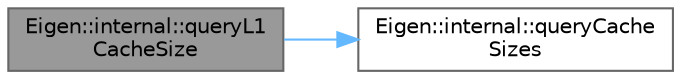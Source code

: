 digraph "Eigen::internal::queryL1CacheSize"
{
 // LATEX_PDF_SIZE
  bgcolor="transparent";
  edge [fontname=Helvetica,fontsize=10,labelfontname=Helvetica,labelfontsize=10];
  node [fontname=Helvetica,fontsize=10,shape=box,height=0.2,width=0.4];
  rankdir="LR";
  Node1 [id="Node000001",label="Eigen::internal::queryL1\lCacheSize",height=0.2,width=0.4,color="gray40", fillcolor="grey60", style="filled", fontcolor="black",tooltip=" "];
  Node1 -> Node2 [id="edge2_Node000001_Node000002",color="steelblue1",style="solid",tooltip=" "];
  Node2 [id="Node000002",label="Eigen::internal::queryCache\lSizes",height=0.2,width=0.4,color="grey40", fillcolor="white", style="filled",URL="$namespace_eigen_1_1internal.html#a3a3f70166790e15844d6b9804f84f952",tooltip=" "];
}
